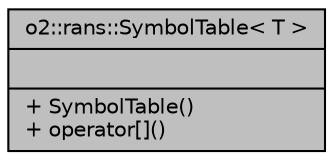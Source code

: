digraph "o2::rans::SymbolTable&lt; T &gt;"
{
 // INTERACTIVE_SVG=YES
  bgcolor="transparent";
  edge [fontname="Helvetica",fontsize="10",labelfontname="Helvetica",labelfontsize="10"];
  node [fontname="Helvetica",fontsize="10",shape=record];
  Node1 [label="{o2::rans::SymbolTable\< T \>\n||+ SymbolTable()\l+ operator[]()\l}",height=0.2,width=0.4,color="black", fillcolor="grey75", style="filled", fontcolor="black"];
}

